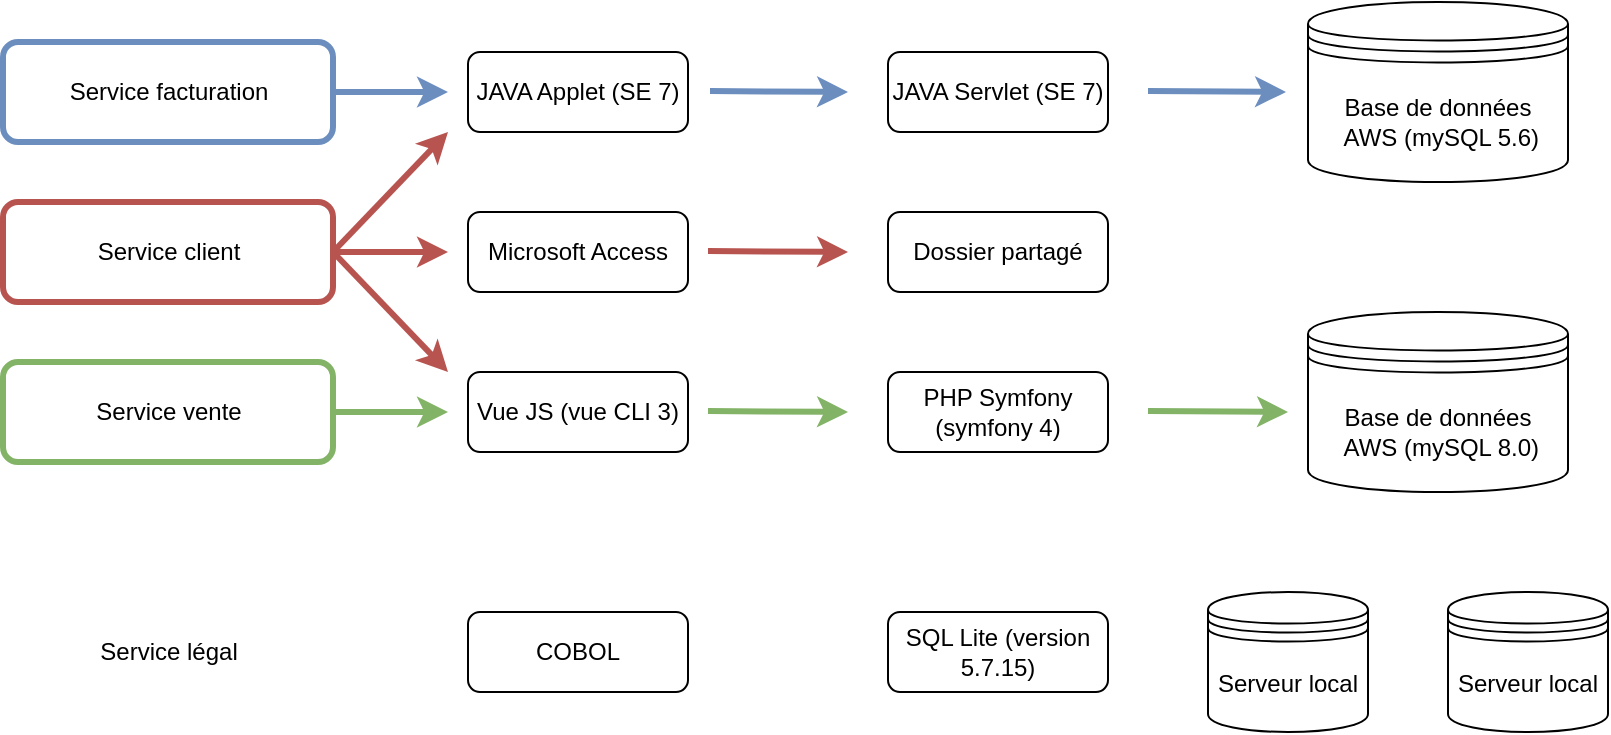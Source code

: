 <mxfile version="20.2.7" type="github">
  <diagram id="JNVbgqYIRuARaCZmSSz4" name="Page-1">
    <mxGraphModel dx="1422" dy="724" grid="1" gridSize="10" guides="1" tooltips="1" connect="1" arrows="1" fold="1" page="1" pageScale="1" pageWidth="827" pageHeight="1169" math="0" shadow="0">
      <root>
        <mxCell id="0" />
        <mxCell id="1" parent="0" />
        <mxCell id="7YNZsPMPIIOZVxPNQjGd-5" value="JAVA Applet (SE 7)" style="rounded=1;whiteSpace=wrap;html=1;" vertex="1" parent="1">
          <mxGeometry x="250" y="80" width="110" height="40" as="geometry" />
        </mxCell>
        <mxCell id="7YNZsPMPIIOZVxPNQjGd-6" value="JAVA Servlet (SE 7)" style="rounded=1;whiteSpace=wrap;html=1;" vertex="1" parent="1">
          <mxGeometry x="460" y="80" width="110" height="40" as="geometry" />
        </mxCell>
        <mxCell id="7YNZsPMPIIOZVxPNQjGd-8" value="&lt;div&gt;Base de données&lt;/div&gt;&lt;div&gt;&amp;nbsp;AWS (mySQL 5.6)&lt;br&gt;&lt;/div&gt;" style="shape=datastore;whiteSpace=wrap;html=1;" vertex="1" parent="1">
          <mxGeometry x="670" y="55" width="130" height="90" as="geometry" />
        </mxCell>
        <mxCell id="7YNZsPMPIIOZVxPNQjGd-15" value="Service facturation" style="text;html=1;align=center;verticalAlign=middle;resizable=0;points=[];autosize=1;strokeColor=none;fillColor=none;" vertex="1" parent="1">
          <mxGeometry x="40" y="85" width="120" height="30" as="geometry" />
        </mxCell>
        <mxCell id="7YNZsPMPIIOZVxPNQjGd-16" value="Service client" style="text;html=1;align=center;verticalAlign=middle;resizable=0;points=[];autosize=1;strokeColor=none;fillColor=none;" vertex="1" parent="1">
          <mxGeometry x="50" y="165" width="100" height="30" as="geometry" />
        </mxCell>
        <mxCell id="7YNZsPMPIIOZVxPNQjGd-17" value="Microsoft Access" style="rounded=1;whiteSpace=wrap;html=1;" vertex="1" parent="1">
          <mxGeometry x="250" y="160" width="110" height="40" as="geometry" />
        </mxCell>
        <mxCell id="7YNZsPMPIIOZVxPNQjGd-18" value="Dossier partagé" style="rounded=1;whiteSpace=wrap;html=1;" vertex="1" parent="1">
          <mxGeometry x="460" y="160" width="110" height="40" as="geometry" />
        </mxCell>
        <mxCell id="7YNZsPMPIIOZVxPNQjGd-21" value="Service vente" style="text;html=1;align=center;verticalAlign=middle;resizable=0;points=[];autosize=1;strokeColor=none;fillColor=none;" vertex="1" parent="1">
          <mxGeometry x="50" y="245" width="100" height="30" as="geometry" />
        </mxCell>
        <mxCell id="7YNZsPMPIIOZVxPNQjGd-22" value="Vue JS (vue CLI 3)" style="rounded=1;whiteSpace=wrap;html=1;" vertex="1" parent="1">
          <mxGeometry x="250" y="240" width="110" height="40" as="geometry" />
        </mxCell>
        <mxCell id="7YNZsPMPIIOZVxPNQjGd-23" value="&lt;div&gt;PHP Symfony (symfony 4)&lt;/div&gt;" style="rounded=1;whiteSpace=wrap;html=1;" vertex="1" parent="1">
          <mxGeometry x="460" y="240" width="110" height="40" as="geometry" />
        </mxCell>
        <mxCell id="7YNZsPMPIIOZVxPNQjGd-26" value="&lt;div&gt;Base de données&lt;/div&gt;&lt;div&gt;&amp;nbsp;AWS (mySQL 8.0)&lt;br&gt;&lt;/div&gt;" style="shape=datastore;whiteSpace=wrap;html=1;" vertex="1" parent="1">
          <mxGeometry x="670" y="210" width="130" height="90" as="geometry" />
        </mxCell>
        <mxCell id="7YNZsPMPIIOZVxPNQjGd-27" value="&lt;div&gt;Service légal&lt;/div&gt;" style="text;html=1;align=center;verticalAlign=middle;resizable=0;points=[];autosize=1;strokeColor=none;fillColor=none;" vertex="1" parent="1">
          <mxGeometry x="55" y="365" width="90" height="30" as="geometry" />
        </mxCell>
        <mxCell id="7YNZsPMPIIOZVxPNQjGd-28" value="COBOL" style="rounded=1;whiteSpace=wrap;html=1;" vertex="1" parent="1">
          <mxGeometry x="250" y="360" width="110" height="40" as="geometry" />
        </mxCell>
        <mxCell id="7YNZsPMPIIOZVxPNQjGd-29" value="SQL Lite (version 5.7.15)" style="rounded=1;whiteSpace=wrap;html=1;" vertex="1" parent="1">
          <mxGeometry x="460" y="360" width="110" height="40" as="geometry" />
        </mxCell>
        <mxCell id="7YNZsPMPIIOZVxPNQjGd-30" value="" style="rounded=1;whiteSpace=wrap;html=1;fontFamily=Helvetica;fontSize=12;strokeWidth=3;fillColor=none;strokeColor=#6c8ebf;gradientColor=default;" vertex="1" parent="1">
          <mxGeometry x="17.5" y="75" width="165" height="50" as="geometry" />
        </mxCell>
        <mxCell id="7YNZsPMPIIOZVxPNQjGd-31" value="" style="endArrow=classic;html=1;rounded=0;fontFamily=Helvetica;fontSize=12;exitX=1;exitY=0.5;exitDx=0;exitDy=0;fillColor=#dae8fc;strokeColor=#6c8ebf;strokeWidth=3;" edge="1" parent="1" source="7YNZsPMPIIOZVxPNQjGd-30">
          <mxGeometry width="50" height="50" relative="1" as="geometry">
            <mxPoint x="210" y="100" as="sourcePoint" />
            <mxPoint x="240" y="100" as="targetPoint" />
          </mxGeometry>
        </mxCell>
        <mxCell id="7YNZsPMPIIOZVxPNQjGd-32" value="" style="endArrow=classic;html=1;rounded=0;fontFamily=Helvetica;fontSize=12;exitX=1;exitY=0.5;exitDx=0;exitDy=0;fillColor=#dae8fc;strokeColor=#6c8ebf;strokeWidth=3;" edge="1" parent="1">
          <mxGeometry width="50" height="50" relative="1" as="geometry">
            <mxPoint x="371" y="99.5" as="sourcePoint" />
            <mxPoint x="440" y="100" as="targetPoint" />
          </mxGeometry>
        </mxCell>
        <mxCell id="7YNZsPMPIIOZVxPNQjGd-33" value="" style="endArrow=classic;html=1;rounded=0;fontFamily=Helvetica;fontSize=12;exitX=1;exitY=0.5;exitDx=0;exitDy=0;fillColor=#dae8fc;strokeColor=#6c8ebf;strokeWidth=3;" edge="1" parent="1">
          <mxGeometry width="50" height="50" relative="1" as="geometry">
            <mxPoint x="590" y="99.5" as="sourcePoint" />
            <mxPoint x="659" y="100" as="targetPoint" />
          </mxGeometry>
        </mxCell>
        <mxCell id="7YNZsPMPIIOZVxPNQjGd-34" value="" style="rounded=1;whiteSpace=wrap;html=1;fontFamily=Helvetica;fontSize=12;strokeWidth=3;fillColor=none;strokeColor=#b85450;" vertex="1" parent="1">
          <mxGeometry x="17.5" y="155" width="165" height="50" as="geometry" />
        </mxCell>
        <mxCell id="7YNZsPMPIIOZVxPNQjGd-35" value="" style="endArrow=classic;html=1;rounded=0;fontFamily=Helvetica;fontSize=12;exitX=1;exitY=0.5;exitDx=0;exitDy=0;fillColor=#f8cecc;strokeColor=#b85450;strokeWidth=3;" edge="1" parent="1" source="7YNZsPMPIIOZVxPNQjGd-34">
          <mxGeometry width="50" height="50" relative="1" as="geometry">
            <mxPoint x="210" y="180" as="sourcePoint" />
            <mxPoint x="240" y="180" as="targetPoint" />
          </mxGeometry>
        </mxCell>
        <mxCell id="7YNZsPMPIIOZVxPNQjGd-36" value="" style="endArrow=classic;html=1;rounded=0;fontFamily=Helvetica;fontSize=12;exitX=1;exitY=0.5;exitDx=0;exitDy=0;fillColor=#f8cecc;strokeColor=#b85450;strokeWidth=3;" edge="1" parent="1">
          <mxGeometry width="50" height="50" relative="1" as="geometry">
            <mxPoint x="370" y="179.5" as="sourcePoint" />
            <mxPoint x="440" y="180" as="targetPoint" />
          </mxGeometry>
        </mxCell>
        <mxCell id="7YNZsPMPIIOZVxPNQjGd-38" value="" style="endArrow=classic;html=1;rounded=0;fontFamily=Helvetica;fontSize=12;fillColor=#f8cecc;strokeColor=#b85450;strokeWidth=3;exitX=1;exitY=0.5;exitDx=0;exitDy=0;" edge="1" parent="1" source="7YNZsPMPIIOZVxPNQjGd-34">
          <mxGeometry width="50" height="50" relative="1" as="geometry">
            <mxPoint x="190" y="170" as="sourcePoint" />
            <mxPoint x="240" y="120" as="targetPoint" />
          </mxGeometry>
        </mxCell>
        <mxCell id="7YNZsPMPIIOZVxPNQjGd-39" value="" style="rounded=1;whiteSpace=wrap;html=1;fontFamily=Helvetica;fontSize=12;strokeWidth=3;fillColor=none;strokeColor=#82b366;" vertex="1" parent="1">
          <mxGeometry x="17.5" y="235" width="165" height="50" as="geometry" />
        </mxCell>
        <mxCell id="7YNZsPMPIIOZVxPNQjGd-40" value="" style="endArrow=classic;html=1;rounded=0;fontFamily=Helvetica;fontSize=12;exitX=1;exitY=0.5;exitDx=0;exitDy=0;fillColor=#d5e8d4;strokeColor=#82b366;strokeWidth=3;" edge="1" parent="1" source="7YNZsPMPIIOZVxPNQjGd-39">
          <mxGeometry width="50" height="50" relative="1" as="geometry">
            <mxPoint x="210" y="260" as="sourcePoint" />
            <mxPoint x="240" y="260" as="targetPoint" />
          </mxGeometry>
        </mxCell>
        <mxCell id="7YNZsPMPIIOZVxPNQjGd-41" value="" style="endArrow=classic;html=1;rounded=0;fontFamily=Helvetica;fontSize=12;exitX=1;exitY=0.5;exitDx=0;exitDy=0;fillColor=#d5e8d4;strokeColor=#82b366;strokeWidth=3;" edge="1" parent="1">
          <mxGeometry width="50" height="50" relative="1" as="geometry">
            <mxPoint x="370" y="259.5" as="sourcePoint" />
            <mxPoint x="440" y="260" as="targetPoint" />
          </mxGeometry>
        </mxCell>
        <mxCell id="7YNZsPMPIIOZVxPNQjGd-42" value="" style="endArrow=classic;html=1;rounded=0;fontFamily=Helvetica;fontSize=12;exitX=1;exitY=0.5;exitDx=0;exitDy=0;fillColor=#d5e8d4;strokeColor=#82b366;strokeWidth=3;" edge="1" parent="1">
          <mxGeometry width="50" height="50" relative="1" as="geometry">
            <mxPoint x="590" y="259.5" as="sourcePoint" />
            <mxPoint x="660" y="260" as="targetPoint" />
          </mxGeometry>
        </mxCell>
        <mxCell id="7YNZsPMPIIOZVxPNQjGd-43" value="" style="endArrow=classic;html=1;rounded=0;fontFamily=Helvetica;fontSize=12;exitX=1;exitY=0.5;exitDx=0;exitDy=0;fillColor=#f8cecc;strokeColor=#b85450;strokeWidth=3;" edge="1" parent="1" source="7YNZsPMPIIOZVxPNQjGd-34">
          <mxGeometry width="50" height="50" relative="1" as="geometry">
            <mxPoint x="190" y="210" as="sourcePoint" />
            <mxPoint x="240" y="240" as="targetPoint" />
          </mxGeometry>
        </mxCell>
        <mxCell id="7YNZsPMPIIOZVxPNQjGd-44" value="Serveur local" style="shape=datastore;whiteSpace=wrap;html=1;" vertex="1" parent="1">
          <mxGeometry x="620" y="350" width="80" height="70" as="geometry" />
        </mxCell>
        <mxCell id="7YNZsPMPIIOZVxPNQjGd-46" value="Serveur local" style="shape=datastore;whiteSpace=wrap;html=1;" vertex="1" parent="1">
          <mxGeometry x="740" y="350" width="80" height="70" as="geometry" />
        </mxCell>
      </root>
    </mxGraphModel>
  </diagram>
</mxfile>
